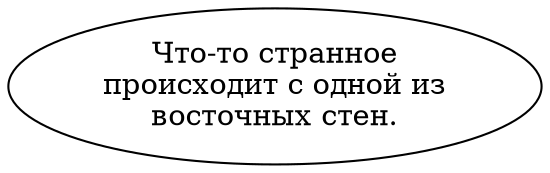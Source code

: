 digraph oddwall {
  "start" [style=filled       fillcolor="#FFFFFF"       color="#000000"]
  "start" [label="Что-то странное\nпроисходит с одной из\nвосточных стен."]
}